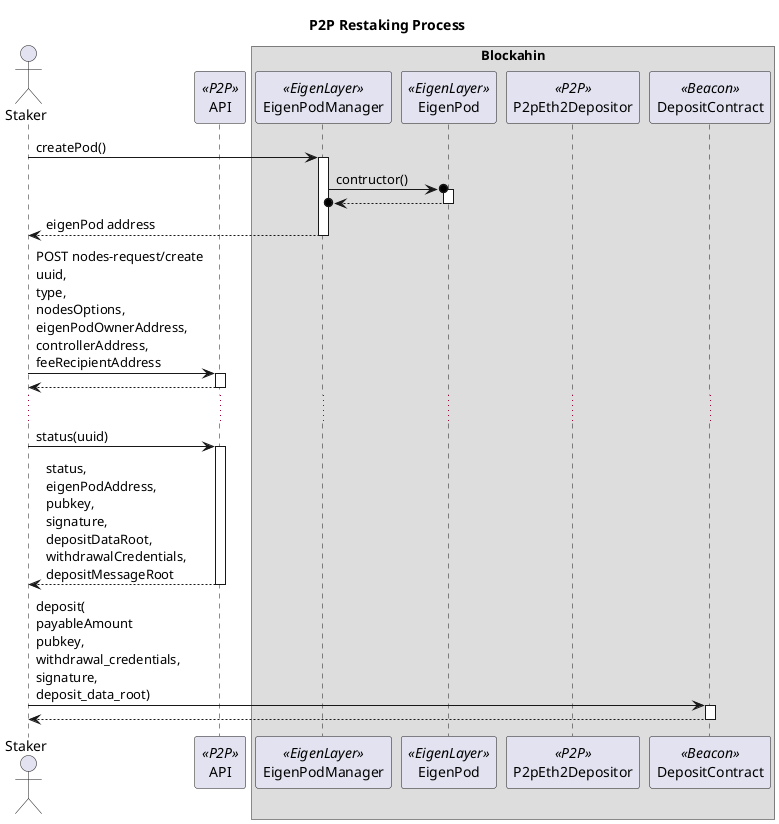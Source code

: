 @startuml

skinparam tabSize 2

title "P2P Restaking Process"

actor "Staker" as staker
participant "API" as api <<P2P>>

box "Blockahin"
participant "EigenPodManager" as podMan <<EigenLayer>>
participant "EigenPod" as pod <<EigenLayer>>
participant "P2pEth2Depositor" as p2pDep <<P2P>>
participant "P2pEth2Depositor" as p2pDep <<P2P>>
participant "DepositContract" as dep <<Beacon>>
end box

' staker -> api: POST create-pod
' activate api
' return createPod tx

staker -> podMan: createPod()
activate podMan
podMan ->o pod: contructor()
activate pod
return
return eigenPod address

staker -> api: POST nodes-request/create\nuuid,\ntype,\nnodesOptions,\neigenPodOwnerAddress,\ncontrollerAddress,\nfeeRecipientAddress
activate api
return

...

staker -> api: status(uuid)
activate api
return status,\neigenPodAddress,\npubkey,\nsignature,\ndepositDataRoot,\nwithdrawalCredentials,\ndepositMessageRoot

' staker -> api: POST deposit(\nuuid,\nwithdrawalAddress,\npubkey,\nsignature,\ndepositDataRoot)
' activate api
' return deposit tx

' staker -> p2pDep: deposit(\npayableAmount\n[pubkeys],\n[withdrawal_credentials],\n[signatures],\n[deposit_data_roots])
' activate p2pDep
' p2pDep -> dep : deposit(\npayableAmount\npubkey,\nwithdrawal_credentials,\nsignature,\ndeposit_data_root)
' activate dep
' return
' return

staker -> dep : deposit(\npayableAmount\npubkey,\nwithdrawal_credentials,\nsignature,\ndeposit_data_root)
activate dep
return

@enduml

